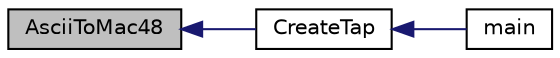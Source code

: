 digraph "AsciiToMac48"
{
  edge [fontname="Helvetica",fontsize="10",labelfontname="Helvetica",labelfontsize="10"];
  node [fontname="Helvetica",fontsize="10",shape=record];
  rankdir="LR";
  Node1 [label="AsciiToMac48",height=0.2,width=0.4,color="black", fillcolor="grey75", style="filled", fontcolor="black"];
  Node1 -> Node2 [dir="back",color="midnightblue",fontsize="10",style="solid"];
  Node2 [label="CreateTap",height=0.2,width=0.4,color="black", fillcolor="white", style="filled",URL="$d8/d8f/tap-creator_8cc.html#ac41e53836dbd8b7f8a73bf8425df1d65"];
  Node2 -> Node3 [dir="back",color="midnightblue",fontsize="10",style="solid"];
  Node3 [label="main",height=0.2,width=0.4,color="black", fillcolor="white", style="filled",URL="$d8/d8f/tap-creator_8cc.html#a0ddf1224851353fc92bfbff6f499fa97"];
}
